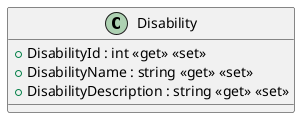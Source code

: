 @startuml
class Disability {
    + DisabilityId : int <<get>> <<set>>
    + DisabilityName : string <<get>> <<set>>
    + DisabilityDescription : string <<get>> <<set>>
}
@enduml
